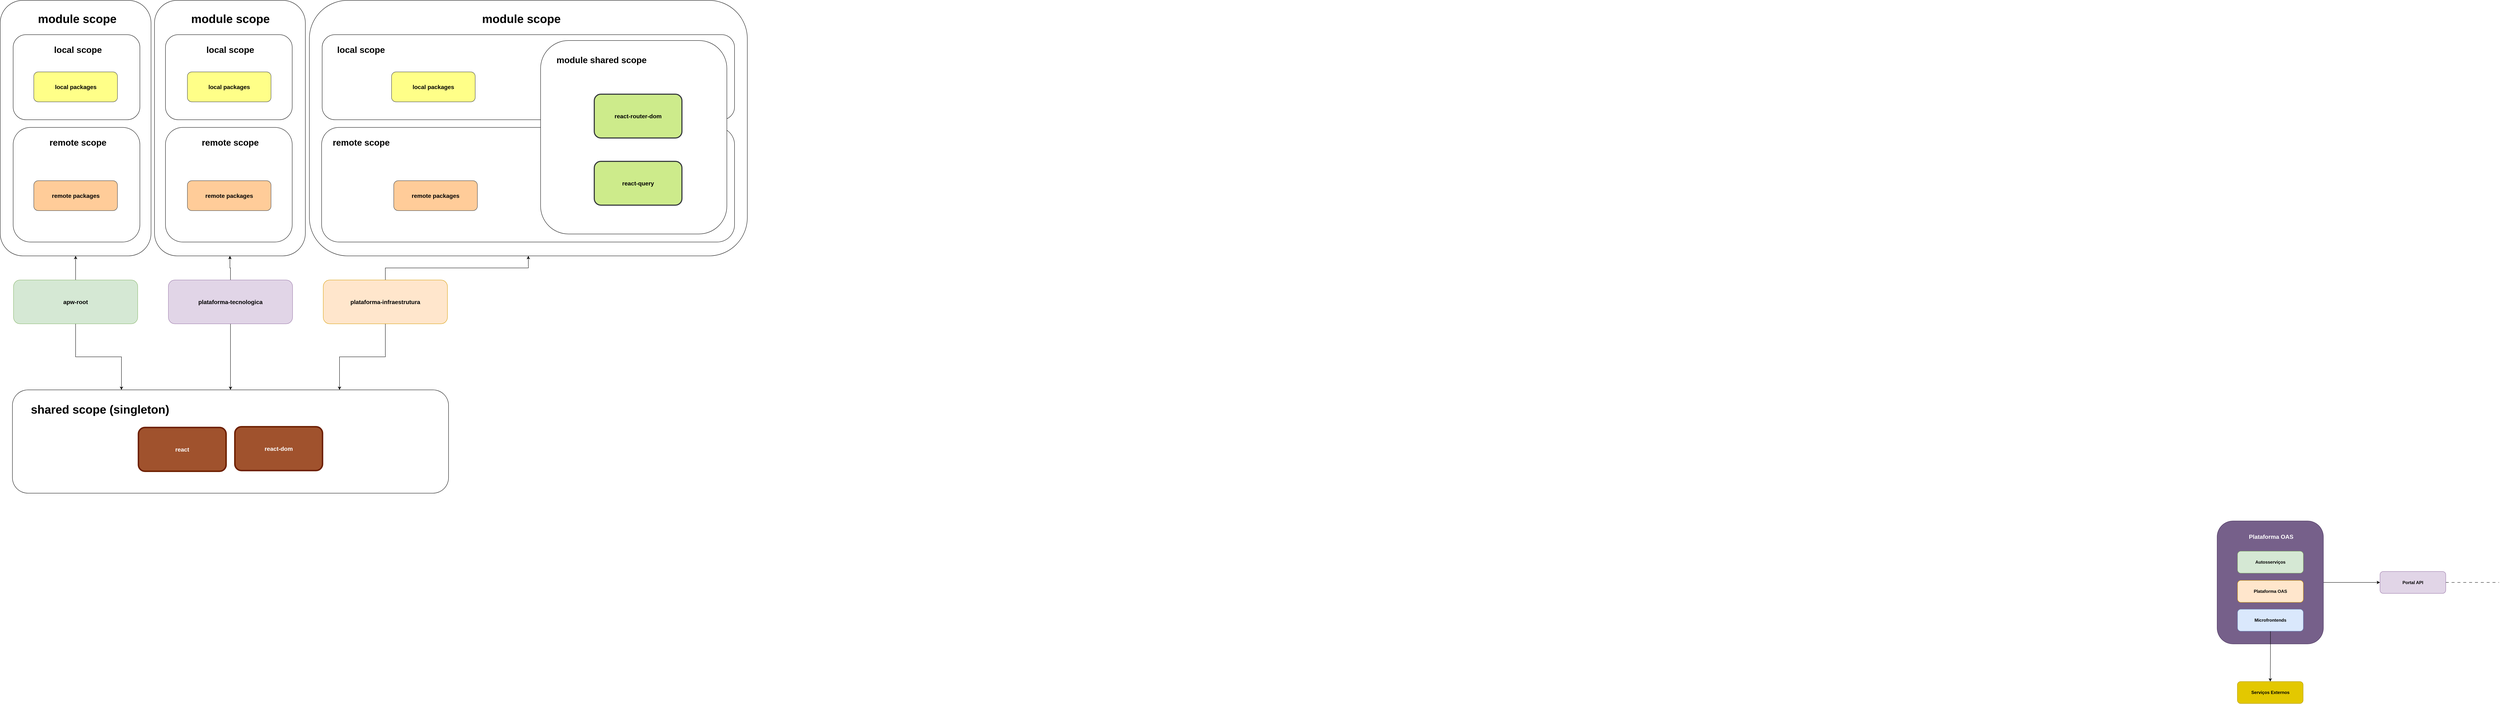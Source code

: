 <mxfile version="24.0.7" type="device">
  <diagram name="Page-1" id="_b2nmrG2vHc_DjDJzXsM">
    <mxGraphModel dx="9545" dy="3502" grid="0" gridSize="10" guides="1" tooltips="1" connect="1" arrows="1" fold="1" page="0" pageScale="1" pageWidth="827" pageHeight="1169" math="0" shadow="0">
      <root>
        <mxCell id="0" />
        <mxCell id="1" parent="0" />
        <mxCell id="KuhgU3IhYk45CycPE0S7-40" value="" style="rounded=1;whiteSpace=wrap;html=1;fontStyle=1;fontSize=16;" vertex="1" parent="1">
          <mxGeometry x="-6075" y="-1607" width="413" height="700" as="geometry" />
        </mxCell>
        <mxCell id="KuhgU3IhYk45CycPE0S7-28" value="" style="rounded=1;whiteSpace=wrap;html=1;fontStyle=1;fontSize=16;" vertex="1" parent="1">
          <mxGeometry x="-6464" y="-540" width="1194" height="283" as="geometry" />
        </mxCell>
        <mxCell id="gFL0c8bG95cmB_gJQM2E-15" style="edgeStyle=orthogonalEdgeStyle;rounded=0;orthogonalLoop=1;jettySize=auto;html=1;" parent="1" source="gFL0c8bG95cmB_gJQM2E-13" target="gFL0c8bG95cmB_gJQM2E-2" edge="1">
          <mxGeometry relative="1" as="geometry" />
        </mxCell>
        <mxCell id="gFL0c8bG95cmB_gJQM2E-13" value="Autosserviços" style="rounded=1;whiteSpace=wrap;html=1;fillColor=#76608a;strokeColor=#432D57;fontStyle=1;fontColor=#ffffff;" parent="1" vertex="1">
          <mxGeometry x="-428" y="-181" width="291" height="337" as="geometry" />
        </mxCell>
        <mxCell id="gFL0c8bG95cmB_gJQM2E-22" style="edgeStyle=orthogonalEdgeStyle;rounded=0;orthogonalLoop=1;jettySize=auto;html=1;dashed=1;dashPattern=8 8;endArrow=none;endFill=0;" parent="1" source="gFL0c8bG95cmB_gJQM2E-2" edge="1">
          <mxGeometry relative="1" as="geometry">
            <mxPoint x="343.855" y="-12.5" as="targetPoint" />
          </mxGeometry>
        </mxCell>
        <mxCell id="gFL0c8bG95cmB_gJQM2E-2" value="Portal API" style="rounded=1;whiteSpace=wrap;html=1;fillColor=#e1d5e7;strokeColor=#9673a6;fontStyle=1" parent="1" vertex="1">
          <mxGeometry x="18" y="-42.5" width="180" height="60" as="geometry" />
        </mxCell>
        <mxCell id="gFL0c8bG95cmB_gJQM2E-21" style="edgeStyle=orthogonalEdgeStyle;rounded=0;orthogonalLoop=1;jettySize=auto;html=1;" parent="1" source="gFL0c8bG95cmB_gJQM2E-4" target="gFL0c8bG95cmB_gJQM2E-17" edge="1">
          <mxGeometry relative="1" as="geometry" />
        </mxCell>
        <mxCell id="gFL0c8bG95cmB_gJQM2E-4" value="Microfrontends" style="rounded=1;whiteSpace=wrap;html=1;fillColor=#dae8fc;strokeColor=#6c8ebf;fontStyle=1;" parent="1" vertex="1">
          <mxGeometry x="-372" y="61" width="180" height="60" as="geometry" />
        </mxCell>
        <mxCell id="gFL0c8bG95cmB_gJQM2E-5" value="Autosserviços" style="rounded=1;whiteSpace=wrap;html=1;fillColor=#d5e8d4;strokeColor=#82b366;fontStyle=1" parent="1" vertex="1">
          <mxGeometry x="-372" y="-98" width="180" height="60" as="geometry" />
        </mxCell>
        <mxCell id="gFL0c8bG95cmB_gJQM2E-6" value="Plataforma OAS" style="rounded=1;whiteSpace=wrap;html=1;fillColor=#ffe6cc;strokeColor=#d79b00;fontStyle=1;" parent="1" vertex="1">
          <mxGeometry x="-372" y="-18" width="180" height="60" as="geometry" />
        </mxCell>
        <mxCell id="gFL0c8bG95cmB_gJQM2E-14" value="Plataforma OAS" style="text;html=1;align=center;verticalAlign=middle;whiteSpace=wrap;rounded=0;fontStyle=1;fontSize=16;fontColor=#FFFFFF;" parent="1" vertex="1">
          <mxGeometry x="-360" y="-153" width="160" height="30" as="geometry" />
        </mxCell>
        <mxCell id="gFL0c8bG95cmB_gJQM2E-17" value="Serviços Externos" style="rounded=1;whiteSpace=wrap;html=1;fillColor=#e3c800;strokeColor=#B09500;fontStyle=1;fontColor=#000000;" parent="1" vertex="1">
          <mxGeometry x="-372.5" y="259" width="180" height="60" as="geometry" />
        </mxCell>
        <mxCell id="KuhgU3IhYk45CycPE0S7-14" value="react" style="rounded=1;whiteSpace=wrap;html=1;fillColor=#a0522d;fontSize=16;fontStyle=1;strokeWidth=4;strokeColor=#6D1F00;fontColor=#ffffff;" vertex="1" parent="1">
          <mxGeometry x="-6119" y="-437" width="240" height="120" as="geometry" />
        </mxCell>
        <mxCell id="KuhgU3IhYk45CycPE0S7-16" value="react-dom" style="rounded=1;whiteSpace=wrap;html=1;fillColor=#a0522d;fontSize=16;fontStyle=1;strokeWidth=4;strokeColor=#6D1F00;fontColor=#ffffff;" vertex="1" parent="1">
          <mxGeometry x="-5855" y="-439" width="240" height="120" as="geometry" />
        </mxCell>
        <mxCell id="KuhgU3IhYk45CycPE0S7-33" style="edgeStyle=orthogonalEdgeStyle;rounded=0;orthogonalLoop=1;jettySize=auto;html=1;entryX=0.25;entryY=0;entryDx=0;entryDy=0;" edge="1" parent="1" source="KuhgU3IhYk45CycPE0S7-23" target="KuhgU3IhYk45CycPE0S7-28">
          <mxGeometry relative="1" as="geometry" />
        </mxCell>
        <mxCell id="KuhgU3IhYk45CycPE0S7-39" style="edgeStyle=orthogonalEdgeStyle;rounded=0;orthogonalLoop=1;jettySize=auto;html=1;" edge="1" parent="1" source="KuhgU3IhYk45CycPE0S7-23" target="KuhgU3IhYk45CycPE0S7-35">
          <mxGeometry relative="1" as="geometry" />
        </mxCell>
        <mxCell id="KuhgU3IhYk45CycPE0S7-23" value="apw-root" style="rounded=1;whiteSpace=wrap;html=1;fillColor=#d5e8d4;fontStyle=1;fontSize=16;strokeColor=#82b366;" vertex="1" parent="1">
          <mxGeometry x="-6461" y="-841" width="340" height="120" as="geometry" />
        </mxCell>
        <mxCell id="KuhgU3IhYk45CycPE0S7-32" style="edgeStyle=orthogonalEdgeStyle;rounded=0;orthogonalLoop=1;jettySize=auto;html=1;" edge="1" parent="1" source="KuhgU3IhYk45CycPE0S7-24" target="KuhgU3IhYk45CycPE0S7-28">
          <mxGeometry relative="1" as="geometry" />
        </mxCell>
        <mxCell id="KuhgU3IhYk45CycPE0S7-44" style="edgeStyle=orthogonalEdgeStyle;rounded=0;orthogonalLoop=1;jettySize=auto;html=1;" edge="1" parent="1" source="KuhgU3IhYk45CycPE0S7-24" target="KuhgU3IhYk45CycPE0S7-40">
          <mxGeometry relative="1" as="geometry" />
        </mxCell>
        <mxCell id="KuhgU3IhYk45CycPE0S7-24" value="plataforma-tecnologica" style="rounded=1;whiteSpace=wrap;html=1;fillColor=#e1d5e7;fontStyle=1;fontSize=16;strokeColor=#9673a6;" vertex="1" parent="1">
          <mxGeometry x="-6037" y="-841" width="340" height="120" as="geometry" />
        </mxCell>
        <mxCell id="KuhgU3IhYk45CycPE0S7-34" style="edgeStyle=orthogonalEdgeStyle;rounded=0;orthogonalLoop=1;jettySize=auto;html=1;entryX=0.75;entryY=0;entryDx=0;entryDy=0;" edge="1" parent="1" source="KuhgU3IhYk45CycPE0S7-25" target="KuhgU3IhYk45CycPE0S7-28">
          <mxGeometry relative="1" as="geometry" />
        </mxCell>
        <mxCell id="KuhgU3IhYk45CycPE0S7-45" style="edgeStyle=orthogonalEdgeStyle;rounded=0;orthogonalLoop=1;jettySize=auto;html=1;" edge="1" parent="1" source="KuhgU3IhYk45CycPE0S7-25" target="KuhgU3IhYk45CycPE0S7-41">
          <mxGeometry relative="1" as="geometry" />
        </mxCell>
        <mxCell id="KuhgU3IhYk45CycPE0S7-25" value="plataforma-infraestrutura" style="rounded=1;whiteSpace=wrap;html=1;fillColor=#ffe6cc;fontStyle=1;fontSize=16;strokeColor=#d79b00;" vertex="1" parent="1">
          <mxGeometry x="-5613" y="-841" width="340" height="120" as="geometry" />
        </mxCell>
        <mxCell id="KuhgU3IhYk45CycPE0S7-29" value="shared scope (singleton)" style="text;html=1;align=center;verticalAlign=middle;whiteSpace=wrap;rounded=0;fontSize=32;fontStyle=1" vertex="1" parent="1">
          <mxGeometry x="-6428" y="-517" width="408" height="61" as="geometry" />
        </mxCell>
        <mxCell id="KuhgU3IhYk45CycPE0S7-35" value="" style="rounded=1;whiteSpace=wrap;html=1;fontStyle=1;fontSize=16;" vertex="1" parent="1">
          <mxGeometry x="-6497.5" y="-1607" width="413" height="700" as="geometry" />
        </mxCell>
        <mxCell id="KuhgU3IhYk45CycPE0S7-36" value="module scope" style="text;html=1;align=center;verticalAlign=middle;whiteSpace=wrap;rounded=0;fontSize=32;fontStyle=1" vertex="1" parent="1">
          <mxGeometry x="-6469" y="-1575" width="365" height="38" as="geometry" />
        </mxCell>
        <mxCell id="KuhgU3IhYk45CycPE0S7-41" value="" style="rounded=1;whiteSpace=wrap;html=1;fontStyle=1;fontSize=16;" vertex="1" parent="1">
          <mxGeometry x="-5651" y="-1607" width="1199" height="700" as="geometry" />
        </mxCell>
        <mxCell id="KuhgU3IhYk45CycPE0S7-42" value="module scope" style="text;html=1;align=center;verticalAlign=middle;whiteSpace=wrap;rounded=0;fontSize=32;fontStyle=1" vertex="1" parent="1">
          <mxGeometry x="-6044" y="-1575" width="354" height="38" as="geometry" />
        </mxCell>
        <mxCell id="KuhgU3IhYk45CycPE0S7-43" value="module scope" style="text;html=1;align=center;verticalAlign=middle;whiteSpace=wrap;rounded=0;fontSize=32;fontStyle=1" vertex="1" parent="1">
          <mxGeometry x="-5253" y="-1575" width="365" height="38" as="geometry" />
        </mxCell>
        <mxCell id="KuhgU3IhYk45CycPE0S7-47" value="" style="rounded=1;whiteSpace=wrap;html=1;fontStyle=1;fontSize=16;" vertex="1" parent="1">
          <mxGeometry x="-5616" y="-1513" width="1129" height="233" as="geometry" />
        </mxCell>
        <mxCell id="KuhgU3IhYk45CycPE0S7-48" value="local scope" style="text;html=1;align=center;verticalAlign=middle;whiteSpace=wrap;rounded=0;fontSize=24;fontStyle=1" vertex="1" parent="1">
          <mxGeometry x="-5591.5" y="-1490" width="162.5" height="38" as="geometry" />
        </mxCell>
        <mxCell id="KuhgU3IhYk45CycPE0S7-51" value="" style="rounded=1;whiteSpace=wrap;html=1;fontStyle=1;fontSize=16;" vertex="1" parent="1">
          <mxGeometry x="-5617.5" y="-1259" width="1130.5" height="314" as="geometry" />
        </mxCell>
        <mxCell id="KuhgU3IhYk45CycPE0S7-52" value="remote scope" style="text;html=1;align=center;verticalAlign=middle;whiteSpace=wrap;rounded=0;fontSize=24;fontStyle=1" vertex="1" parent="1">
          <mxGeometry x="-5594" y="-1236" width="170" height="38" as="geometry" />
        </mxCell>
        <mxCell id="KuhgU3IhYk45CycPE0S7-56" value="" style="rounded=1;whiteSpace=wrap;html=1;fontStyle=1;fontSize=16;" vertex="1" parent="1">
          <mxGeometry x="-6045" y="-1513" width="347" height="233" as="geometry" />
        </mxCell>
        <mxCell id="KuhgU3IhYk45CycPE0S7-55" value="local scope" style="text;html=1;align=center;verticalAlign=middle;whiteSpace=wrap;rounded=0;fontSize=24;fontStyle=1" vertex="1" parent="1">
          <mxGeometry x="-6022" y="-1490" width="309" height="38" as="geometry" />
        </mxCell>
        <mxCell id="KuhgU3IhYk45CycPE0S7-58" value="" style="rounded=1;whiteSpace=wrap;html=1;fontStyle=1;fontSize=16;" vertex="1" parent="1">
          <mxGeometry x="-6045" y="-1259" width="347" height="314" as="geometry" />
        </mxCell>
        <mxCell id="KuhgU3IhYk45CycPE0S7-57" value="remote scope" style="text;html=1;align=center;verticalAlign=middle;whiteSpace=wrap;rounded=0;fontSize=24;fontStyle=1" vertex="1" parent="1">
          <mxGeometry x="-6022" y="-1236" width="309" height="38" as="geometry" />
        </mxCell>
        <mxCell id="KuhgU3IhYk45CycPE0S7-60" value="" style="rounded=1;whiteSpace=wrap;html=1;fontStyle=1;fontSize=16;" vertex="1" parent="1">
          <mxGeometry x="-6462" y="-1513" width="347" height="233" as="geometry" />
        </mxCell>
        <mxCell id="KuhgU3IhYk45CycPE0S7-59" value="local scope" style="text;html=1;align=center;verticalAlign=middle;whiteSpace=wrap;rounded=0;fontSize=24;fontStyle=1" vertex="1" parent="1">
          <mxGeometry x="-6439" y="-1490" width="309" height="38" as="geometry" />
        </mxCell>
        <mxCell id="KuhgU3IhYk45CycPE0S7-62" value="" style="rounded=1;whiteSpace=wrap;html=1;fontStyle=1;fontSize=16;" vertex="1" parent="1">
          <mxGeometry x="-6462" y="-1259" width="347" height="314" as="geometry" />
        </mxCell>
        <mxCell id="KuhgU3IhYk45CycPE0S7-61" value="remote scope" style="text;html=1;align=center;verticalAlign=middle;whiteSpace=wrap;rounded=0;fontSize=24;fontStyle=1" vertex="1" parent="1">
          <mxGeometry x="-6439" y="-1236" width="309" height="38" as="geometry" />
        </mxCell>
        <mxCell id="KuhgU3IhYk45CycPE0S7-67" value="local packages" style="rounded=1;whiteSpace=wrap;html=1;fillColor=#ffff88;fontStyle=1;fontSize=16;strokeColor=#36393d;" vertex="1" parent="1">
          <mxGeometry x="-6405.5" y="-1411" width="229" height="82" as="geometry" />
        </mxCell>
        <mxCell id="KuhgU3IhYk45CycPE0S7-68" value="remote packages" style="rounded=1;whiteSpace=wrap;html=1;fillColor=#ffcc99;fontStyle=1;fontSize=16;strokeColor=#36393d;" vertex="1" parent="1">
          <mxGeometry x="-6405.5" y="-1113" width="229" height="82" as="geometry" />
        </mxCell>
        <mxCell id="KuhgU3IhYk45CycPE0S7-69" value="local packages" style="rounded=1;whiteSpace=wrap;html=1;fillColor=#ffff88;fontStyle=1;fontSize=16;strokeColor=#36393d;" vertex="1" parent="1">
          <mxGeometry x="-5985" y="-1411" width="229" height="82" as="geometry" />
        </mxCell>
        <mxCell id="KuhgU3IhYk45CycPE0S7-70" value="remote packages" style="rounded=1;whiteSpace=wrap;html=1;fillColor=#ffcc99;fontStyle=1;fontSize=16;strokeColor=#36393d;" vertex="1" parent="1">
          <mxGeometry x="-5985" y="-1113" width="229" height="82" as="geometry" />
        </mxCell>
        <mxCell id="KuhgU3IhYk45CycPE0S7-72" value="" style="rounded=1;whiteSpace=wrap;html=1;fontStyle=1;fontSize=16;" vertex="1" parent="1">
          <mxGeometry x="-5018" y="-1497" width="510" height="530" as="geometry" />
        </mxCell>
        <mxCell id="KuhgU3IhYk45CycPE0S7-17" value="react-router-dom" style="rounded=1;whiteSpace=wrap;html=1;fillColor=#cdeb8b;fontStyle=1;fontSize=16;strokeColor=#36393d;strokeWidth=3;" vertex="1" parent="1">
          <mxGeometry x="-4871" y="-1350" width="240" height="120" as="geometry" />
        </mxCell>
        <mxCell id="KuhgU3IhYk45CycPE0S7-18" value="react-query" style="rounded=1;whiteSpace=wrap;html=1;fillColor=#cdeb8b;fontStyle=1;fontSize=16;strokeColor=#36393d;strokeWidth=3;" vertex="1" parent="1">
          <mxGeometry x="-4871" y="-1166" width="240" height="120" as="geometry" />
        </mxCell>
        <mxCell id="KuhgU3IhYk45CycPE0S7-73" value="module shared scope" style="text;html=1;align=center;verticalAlign=middle;whiteSpace=wrap;rounded=0;fontSize=24;fontStyle=1" vertex="1" parent="1">
          <mxGeometry x="-4988" y="-1462" width="274" height="38" as="geometry" />
        </mxCell>
        <mxCell id="KuhgU3IhYk45CycPE0S7-74" value="local packages" style="rounded=1;whiteSpace=wrap;html=1;fillColor=#ffff88;fontStyle=1;fontSize=16;strokeColor=#36393d;" vertex="1" parent="1">
          <mxGeometry x="-5426" y="-1411" width="229" height="82" as="geometry" />
        </mxCell>
        <mxCell id="KuhgU3IhYk45CycPE0S7-75" value="remote packages" style="rounded=1;whiteSpace=wrap;html=1;fillColor=#ffcc99;fontStyle=1;fontSize=16;strokeColor=#36393d;" vertex="1" parent="1">
          <mxGeometry x="-5420" y="-1113" width="229" height="82" as="geometry" />
        </mxCell>
      </root>
    </mxGraphModel>
  </diagram>
</mxfile>
